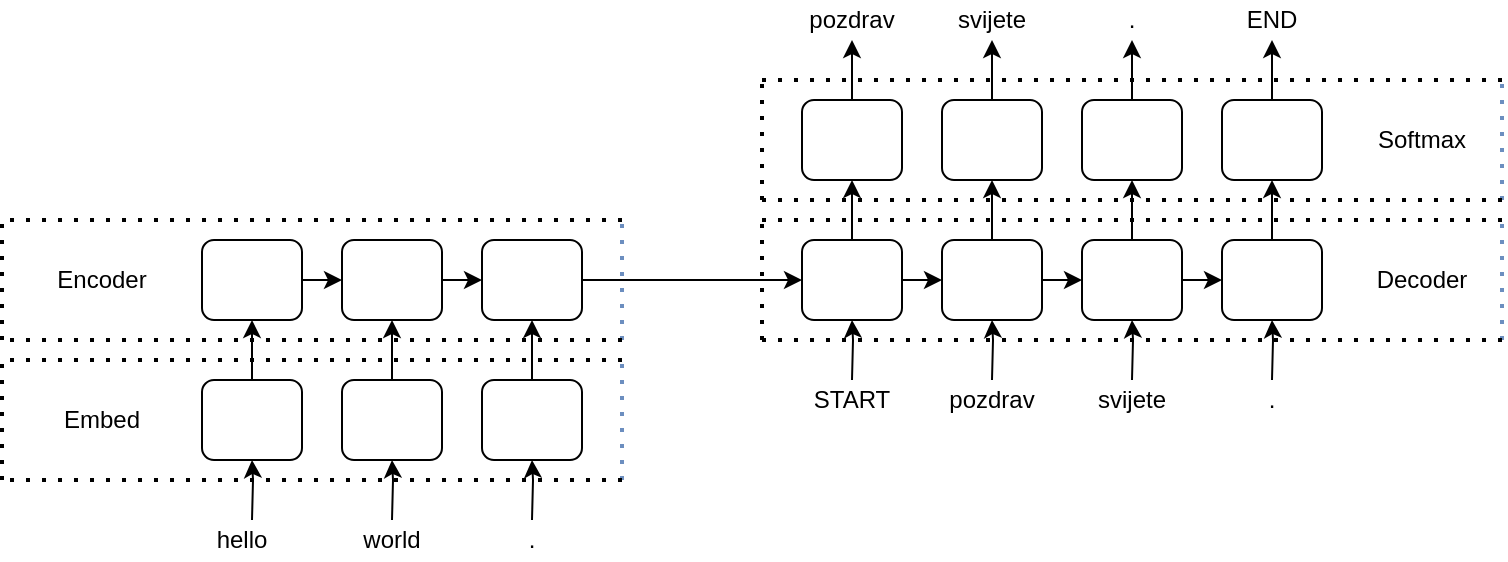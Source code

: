 <mxfile version="14.8.0" type="github">
  <diagram id="6FSRVtxVRcEEBNHckEEs" name="Page-1">
    <mxGraphModel dx="1186" dy="723" grid="1" gridSize="10" guides="1" tooltips="1" connect="1" arrows="1" fold="1" page="1" pageScale="1" pageWidth="850" pageHeight="1100" background="none" math="0" shadow="0">
      <root>
        <mxCell id="0" />
        <mxCell id="1" parent="0" />
        <mxCell id="2F-gl6-apiIcSs8wgxTY-1" value="" style="rounded=1;whiteSpace=wrap;html=1;" parent="1" vertex="1">
          <mxGeometry x="110" y="360" width="50" height="40" as="geometry" />
        </mxCell>
        <mxCell id="2F-gl6-apiIcSs8wgxTY-10" value="" style="edgeStyle=orthogonalEdgeStyle;rounded=0;orthogonalLoop=1;jettySize=auto;html=1;exitX=0.5;exitY=0;exitDx=0;exitDy=0;" parent="1" source="2F-gl6-apiIcSs8wgxTY-25" target="2F-gl6-apiIcSs8wgxTY-1" edge="1">
          <mxGeometry relative="1" as="geometry">
            <mxPoint x="150" y="430" as="sourcePoint" />
          </mxGeometry>
        </mxCell>
        <mxCell id="2F-gl6-apiIcSs8wgxTY-7" value="" style="endArrow=none;dashed=1;html=1;dashPattern=1 3;strokeWidth=2;fillColor=#dae8fc;strokeColor=#6c8ebf;" parent="1" edge="1">
          <mxGeometry width="50" height="50" relative="1" as="geometry">
            <mxPoint x="320" y="410" as="sourcePoint" />
            <mxPoint x="320" y="350" as="targetPoint" />
          </mxGeometry>
        </mxCell>
        <mxCell id="2F-gl6-apiIcSs8wgxTY-8" value="" style="endArrow=none;dashed=1;html=1;dashPattern=1 3;strokeWidth=2;" parent="1" edge="1">
          <mxGeometry width="50" height="50" relative="1" as="geometry">
            <mxPoint x="320" y="350" as="sourcePoint" />
            <mxPoint x="10" y="350" as="targetPoint" />
            <Array as="points">
              <mxPoint x="240" y="350" />
            </Array>
          </mxGeometry>
        </mxCell>
        <mxCell id="2F-gl6-apiIcSs8wgxTY-14" value="" style="endArrow=none;dashed=1;html=1;dashPattern=1 3;strokeWidth=2;" parent="1" edge="1">
          <mxGeometry width="50" height="50" relative="1" as="geometry">
            <mxPoint x="320" y="410" as="sourcePoint" />
            <mxPoint x="10" y="410" as="targetPoint" />
          </mxGeometry>
        </mxCell>
        <mxCell id="2F-gl6-apiIcSs8wgxTY-15" value="" style="endArrow=none;dashed=1;html=1;dashPattern=1 3;strokeWidth=2;" parent="1" edge="1">
          <mxGeometry width="50" height="50" relative="1" as="geometry">
            <mxPoint x="10" y="410" as="sourcePoint" />
            <mxPoint x="10" y="350" as="targetPoint" />
            <Array as="points">
              <mxPoint x="10" y="380" />
            </Array>
          </mxGeometry>
        </mxCell>
        <mxCell id="2F-gl6-apiIcSs8wgxTY-24" value="Encoder" style="text;html=1;strokeColor=none;fillColor=none;align=center;verticalAlign=middle;whiteSpace=wrap;rounded=0;" parent="1" vertex="1">
          <mxGeometry x="20" y="370" width="80" height="20" as="geometry" />
        </mxCell>
        <mxCell id="2F-gl6-apiIcSs8wgxTY-25" value="" style="rounded=1;whiteSpace=wrap;html=1;" parent="1" vertex="1">
          <mxGeometry x="110" y="430" width="50" height="40" as="geometry" />
        </mxCell>
        <mxCell id="2F-gl6-apiIcSs8wgxTY-28" value="" style="edgeStyle=orthogonalEdgeStyle;rounded=0;orthogonalLoop=1;jettySize=auto;html=1;" parent="1" target="2F-gl6-apiIcSs8wgxTY-25" edge="1">
          <mxGeometry relative="1" as="geometry">
            <mxPoint x="135" y="500" as="sourcePoint" />
          </mxGeometry>
        </mxCell>
        <mxCell id="2F-gl6-apiIcSs8wgxTY-31" value="" style="endArrow=none;dashed=1;html=1;dashPattern=1 3;strokeWidth=2;fillColor=#dae8fc;strokeColor=#6c8ebf;" parent="1" edge="1">
          <mxGeometry width="50" height="50" relative="1" as="geometry">
            <mxPoint x="320" y="480" as="sourcePoint" />
            <mxPoint x="320" y="420" as="targetPoint" />
          </mxGeometry>
        </mxCell>
        <mxCell id="2F-gl6-apiIcSs8wgxTY-32" value="" style="endArrow=none;dashed=1;html=1;dashPattern=1 3;strokeWidth=2;" parent="1" edge="1">
          <mxGeometry width="50" height="50" relative="1" as="geometry">
            <mxPoint x="320" y="420" as="sourcePoint" />
            <mxPoint x="10" y="420" as="targetPoint" />
            <Array as="points">
              <mxPoint x="240" y="420" />
            </Array>
          </mxGeometry>
        </mxCell>
        <mxCell id="2F-gl6-apiIcSs8wgxTY-33" value="" style="endArrow=none;dashed=1;html=1;dashPattern=1 3;strokeWidth=2;" parent="1" edge="1">
          <mxGeometry width="50" height="50" relative="1" as="geometry">
            <mxPoint x="320" y="480" as="sourcePoint" />
            <mxPoint x="10" y="480" as="targetPoint" />
          </mxGeometry>
        </mxCell>
        <mxCell id="2F-gl6-apiIcSs8wgxTY-34" value="" style="endArrow=none;dashed=1;html=1;dashPattern=1 3;strokeWidth=2;" parent="1" edge="1">
          <mxGeometry width="50" height="50" relative="1" as="geometry">
            <mxPoint x="10" y="480" as="sourcePoint" />
            <mxPoint x="10" y="420" as="targetPoint" />
            <Array as="points">
              <mxPoint x="10" y="450" />
            </Array>
          </mxGeometry>
        </mxCell>
        <mxCell id="2F-gl6-apiIcSs8wgxTY-35" value="Embed" style="text;html=1;strokeColor=none;fillColor=none;align=center;verticalAlign=middle;whiteSpace=wrap;rounded=0;" parent="1" vertex="1">
          <mxGeometry x="20" y="440" width="80" height="20" as="geometry" />
        </mxCell>
        <mxCell id="raFE9WvMCpzrq_xkpyY--26" value="" style="rounded=1;whiteSpace=wrap;html=1;" parent="1" vertex="1">
          <mxGeometry x="180" y="360" width="50" height="40" as="geometry" />
        </mxCell>
        <mxCell id="raFE9WvMCpzrq_xkpyY--27" value="" style="edgeStyle=orthogonalEdgeStyle;rounded=0;orthogonalLoop=1;jettySize=auto;html=1;exitX=0.5;exitY=0;exitDx=0;exitDy=0;" parent="1" source="raFE9WvMCpzrq_xkpyY--28" target="raFE9WvMCpzrq_xkpyY--26" edge="1">
          <mxGeometry relative="1" as="geometry">
            <mxPoint x="220" y="430" as="sourcePoint" />
          </mxGeometry>
        </mxCell>
        <mxCell id="raFE9WvMCpzrq_xkpyY--28" value="" style="rounded=1;whiteSpace=wrap;html=1;" parent="1" vertex="1">
          <mxGeometry x="180" y="430" width="50" height="40" as="geometry" />
        </mxCell>
        <mxCell id="raFE9WvMCpzrq_xkpyY--29" value="" style="edgeStyle=orthogonalEdgeStyle;rounded=0;orthogonalLoop=1;jettySize=auto;html=1;" parent="1" target="raFE9WvMCpzrq_xkpyY--28" edge="1">
          <mxGeometry relative="1" as="geometry">
            <mxPoint x="205" y="500" as="sourcePoint" />
          </mxGeometry>
        </mxCell>
        <mxCell id="raFE9WvMCpzrq_xkpyY--30" value="" style="rounded=1;whiteSpace=wrap;html=1;" parent="1" vertex="1">
          <mxGeometry x="250" y="360" width="50" height="40" as="geometry" />
        </mxCell>
        <mxCell id="raFE9WvMCpzrq_xkpyY--31" value="" style="edgeStyle=orthogonalEdgeStyle;rounded=0;orthogonalLoop=1;jettySize=auto;html=1;exitX=0.5;exitY=0;exitDx=0;exitDy=0;" parent="1" source="raFE9WvMCpzrq_xkpyY--32" target="raFE9WvMCpzrq_xkpyY--30" edge="1">
          <mxGeometry relative="1" as="geometry">
            <mxPoint x="290" y="430" as="sourcePoint" />
          </mxGeometry>
        </mxCell>
        <mxCell id="raFE9WvMCpzrq_xkpyY--32" value="" style="rounded=1;whiteSpace=wrap;html=1;" parent="1" vertex="1">
          <mxGeometry x="250" y="430" width="50" height="40" as="geometry" />
        </mxCell>
        <mxCell id="raFE9WvMCpzrq_xkpyY--33" value="" style="edgeStyle=orthogonalEdgeStyle;rounded=0;orthogonalLoop=1;jettySize=auto;html=1;" parent="1" target="raFE9WvMCpzrq_xkpyY--32" edge="1">
          <mxGeometry relative="1" as="geometry">
            <mxPoint x="275" y="500" as="sourcePoint" />
          </mxGeometry>
        </mxCell>
        <mxCell id="raFE9WvMCpzrq_xkpyY--34" value="" style="endArrow=classic;html=1;exitX=1;exitY=0.5;exitDx=0;exitDy=0;entryX=0;entryY=0.5;entryDx=0;entryDy=0;" parent="1" source="2F-gl6-apiIcSs8wgxTY-1" target="raFE9WvMCpzrq_xkpyY--26" edge="1">
          <mxGeometry width="50" height="50" relative="1" as="geometry">
            <mxPoint x="400" y="570" as="sourcePoint" />
            <mxPoint x="450" y="520" as="targetPoint" />
          </mxGeometry>
        </mxCell>
        <mxCell id="raFE9WvMCpzrq_xkpyY--36" value="" style="endArrow=classic;html=1;exitX=1;exitY=0.5;exitDx=0;exitDy=0;entryX=0;entryY=0.5;entryDx=0;entryDy=0;" parent="1" source="raFE9WvMCpzrq_xkpyY--26" target="raFE9WvMCpzrq_xkpyY--30" edge="1">
          <mxGeometry width="50" height="50" relative="1" as="geometry">
            <mxPoint x="400" y="570" as="sourcePoint" />
            <mxPoint x="450" y="520" as="targetPoint" />
          </mxGeometry>
        </mxCell>
        <mxCell id="raFE9WvMCpzrq_xkpyY--37" value="" style="rounded=1;whiteSpace=wrap;html=1;" parent="1" vertex="1">
          <mxGeometry x="410" y="290" width="50" height="40" as="geometry" />
        </mxCell>
        <mxCell id="raFE9WvMCpzrq_xkpyY--38" value="" style="edgeStyle=orthogonalEdgeStyle;rounded=0;orthogonalLoop=1;jettySize=auto;html=1;exitX=0.5;exitY=0;exitDx=0;exitDy=0;" parent="1" source="raFE9WvMCpzrq_xkpyY--44" target="raFE9WvMCpzrq_xkpyY--37" edge="1">
          <mxGeometry relative="1" as="geometry">
            <mxPoint x="450" y="360" as="sourcePoint" />
          </mxGeometry>
        </mxCell>
        <mxCell id="raFE9WvMCpzrq_xkpyY--39" value="" style="endArrow=none;dashed=1;html=1;dashPattern=1 3;strokeWidth=2;fillColor=#dae8fc;strokeColor=#6c8ebf;" parent="1" edge="1">
          <mxGeometry width="50" height="50" relative="1" as="geometry">
            <mxPoint x="760" y="340" as="sourcePoint" />
            <mxPoint x="760" y="280" as="targetPoint" />
          </mxGeometry>
        </mxCell>
        <mxCell id="raFE9WvMCpzrq_xkpyY--40" value="" style="endArrow=none;dashed=1;html=1;dashPattern=1 3;strokeWidth=2;" parent="1" edge="1">
          <mxGeometry width="50" height="50" relative="1" as="geometry">
            <mxPoint x="760" y="280" as="sourcePoint" />
            <mxPoint x="390" y="280" as="targetPoint" />
            <Array as="points">
              <mxPoint x="620" y="280" />
            </Array>
          </mxGeometry>
        </mxCell>
        <mxCell id="raFE9WvMCpzrq_xkpyY--41" value="" style="endArrow=none;dashed=1;html=1;dashPattern=1 3;strokeWidth=2;" parent="1" edge="1">
          <mxGeometry width="50" height="50" relative="1" as="geometry">
            <mxPoint x="760" y="340" as="sourcePoint" />
            <mxPoint x="390" y="340" as="targetPoint" />
          </mxGeometry>
        </mxCell>
        <mxCell id="raFE9WvMCpzrq_xkpyY--42" value="" style="endArrow=none;dashed=1;html=1;dashPattern=1 3;strokeWidth=2;" parent="1" edge="1">
          <mxGeometry width="50" height="50" relative="1" as="geometry">
            <mxPoint x="390" y="340" as="sourcePoint" />
            <mxPoint x="390" y="280" as="targetPoint" />
            <Array as="points">
              <mxPoint x="390" y="310" />
            </Array>
          </mxGeometry>
        </mxCell>
        <mxCell id="raFE9WvMCpzrq_xkpyY--44" value="" style="rounded=1;whiteSpace=wrap;html=1;" parent="1" vertex="1">
          <mxGeometry x="410" y="360" width="50" height="40" as="geometry" />
        </mxCell>
        <mxCell id="raFE9WvMCpzrq_xkpyY--45" value="" style="edgeStyle=orthogonalEdgeStyle;rounded=0;orthogonalLoop=1;jettySize=auto;html=1;" parent="1" target="raFE9WvMCpzrq_xkpyY--44" edge="1">
          <mxGeometry relative="1" as="geometry">
            <mxPoint x="435" y="430" as="sourcePoint" />
          </mxGeometry>
        </mxCell>
        <mxCell id="raFE9WvMCpzrq_xkpyY--46" value="" style="endArrow=none;dashed=1;html=1;dashPattern=1 3;strokeWidth=2;fillColor=#dae8fc;strokeColor=#6c8ebf;" parent="1" edge="1">
          <mxGeometry width="50" height="50" relative="1" as="geometry">
            <mxPoint x="760" y="410" as="sourcePoint" />
            <mxPoint x="760" y="350" as="targetPoint" />
          </mxGeometry>
        </mxCell>
        <mxCell id="raFE9WvMCpzrq_xkpyY--47" value="" style="endArrow=none;dashed=1;html=1;dashPattern=1 3;strokeWidth=2;" parent="1" edge="1">
          <mxGeometry width="50" height="50" relative="1" as="geometry">
            <mxPoint x="760" y="350" as="sourcePoint" />
            <mxPoint x="390" y="350" as="targetPoint" />
            <Array as="points">
              <mxPoint x="620" y="350" />
            </Array>
          </mxGeometry>
        </mxCell>
        <mxCell id="raFE9WvMCpzrq_xkpyY--48" value="" style="endArrow=none;dashed=1;html=1;dashPattern=1 3;strokeWidth=2;" parent="1" edge="1">
          <mxGeometry width="50" height="50" relative="1" as="geometry">
            <mxPoint x="760" y="410" as="sourcePoint" />
            <mxPoint x="390" y="410" as="targetPoint" />
          </mxGeometry>
        </mxCell>
        <mxCell id="raFE9WvMCpzrq_xkpyY--49" value="" style="endArrow=none;dashed=1;html=1;dashPattern=1 3;strokeWidth=2;" parent="1" edge="1">
          <mxGeometry width="50" height="50" relative="1" as="geometry">
            <mxPoint x="390" y="410" as="sourcePoint" />
            <mxPoint x="390" y="350" as="targetPoint" />
            <Array as="points">
              <mxPoint x="390" y="380" />
            </Array>
          </mxGeometry>
        </mxCell>
        <mxCell id="raFE9WvMCpzrq_xkpyY--51" value="" style="rounded=1;whiteSpace=wrap;html=1;" parent="1" vertex="1">
          <mxGeometry x="480" y="290" width="50" height="40" as="geometry" />
        </mxCell>
        <mxCell id="raFE9WvMCpzrq_xkpyY--52" value="" style="edgeStyle=orthogonalEdgeStyle;rounded=0;orthogonalLoop=1;jettySize=auto;html=1;exitX=0.5;exitY=0;exitDx=0;exitDy=0;" parent="1" source="raFE9WvMCpzrq_xkpyY--53" target="raFE9WvMCpzrq_xkpyY--51" edge="1">
          <mxGeometry relative="1" as="geometry">
            <mxPoint x="520" y="360" as="sourcePoint" />
          </mxGeometry>
        </mxCell>
        <mxCell id="raFE9WvMCpzrq_xkpyY--53" value="" style="rounded=1;whiteSpace=wrap;html=1;" parent="1" vertex="1">
          <mxGeometry x="480" y="360" width="50" height="40" as="geometry" />
        </mxCell>
        <mxCell id="raFE9WvMCpzrq_xkpyY--54" value="" style="edgeStyle=orthogonalEdgeStyle;rounded=0;orthogonalLoop=1;jettySize=auto;html=1;" parent="1" target="raFE9WvMCpzrq_xkpyY--53" edge="1">
          <mxGeometry relative="1" as="geometry">
            <mxPoint x="505" y="430" as="sourcePoint" />
          </mxGeometry>
        </mxCell>
        <mxCell id="raFE9WvMCpzrq_xkpyY--55" value="" style="rounded=1;whiteSpace=wrap;html=1;" parent="1" vertex="1">
          <mxGeometry x="550" y="290" width="50" height="40" as="geometry" />
        </mxCell>
        <mxCell id="raFE9WvMCpzrq_xkpyY--56" value="" style="edgeStyle=orthogonalEdgeStyle;rounded=0;orthogonalLoop=1;jettySize=auto;html=1;exitX=0.5;exitY=0;exitDx=0;exitDy=0;" parent="1" source="raFE9WvMCpzrq_xkpyY--57" target="raFE9WvMCpzrq_xkpyY--55" edge="1">
          <mxGeometry relative="1" as="geometry">
            <mxPoint x="590" y="360" as="sourcePoint" />
          </mxGeometry>
        </mxCell>
        <mxCell id="raFE9WvMCpzrq_xkpyY--57" value="" style="rounded=1;whiteSpace=wrap;html=1;" parent="1" vertex="1">
          <mxGeometry x="550" y="360" width="50" height="40" as="geometry" />
        </mxCell>
        <mxCell id="raFE9WvMCpzrq_xkpyY--58" value="" style="edgeStyle=orthogonalEdgeStyle;rounded=0;orthogonalLoop=1;jettySize=auto;html=1;" parent="1" target="raFE9WvMCpzrq_xkpyY--57" edge="1">
          <mxGeometry relative="1" as="geometry">
            <mxPoint x="575" y="430" as="sourcePoint" />
          </mxGeometry>
        </mxCell>
        <mxCell id="raFE9WvMCpzrq_xkpyY--62" value="" style="rounded=1;whiteSpace=wrap;html=1;" parent="1" vertex="1">
          <mxGeometry x="620" y="290" width="50" height="40" as="geometry" />
        </mxCell>
        <mxCell id="raFE9WvMCpzrq_xkpyY--63" value="" style="edgeStyle=orthogonalEdgeStyle;rounded=0;orthogonalLoop=1;jettySize=auto;html=1;exitX=0.5;exitY=0;exitDx=0;exitDy=0;" parent="1" source="raFE9WvMCpzrq_xkpyY--64" target="raFE9WvMCpzrq_xkpyY--62" edge="1">
          <mxGeometry relative="1" as="geometry">
            <mxPoint x="660" y="360" as="sourcePoint" />
          </mxGeometry>
        </mxCell>
        <mxCell id="raFE9WvMCpzrq_xkpyY--64" value="" style="rounded=1;whiteSpace=wrap;html=1;" parent="1" vertex="1">
          <mxGeometry x="620" y="360" width="50" height="40" as="geometry" />
        </mxCell>
        <mxCell id="raFE9WvMCpzrq_xkpyY--65" value="" style="edgeStyle=orthogonalEdgeStyle;rounded=0;orthogonalLoop=1;jettySize=auto;html=1;" parent="1" target="raFE9WvMCpzrq_xkpyY--64" edge="1">
          <mxGeometry relative="1" as="geometry">
            <mxPoint x="645" y="430" as="sourcePoint" />
          </mxGeometry>
        </mxCell>
        <mxCell id="raFE9WvMCpzrq_xkpyY--67" value="Decoder" style="text;html=1;strokeColor=none;fillColor=none;align=center;verticalAlign=middle;whiteSpace=wrap;rounded=0;" parent="1" vertex="1">
          <mxGeometry x="680" y="370" width="80" height="20" as="geometry" />
        </mxCell>
        <mxCell id="raFE9WvMCpzrq_xkpyY--68" value="" style="endArrow=classic;html=1;exitX=1;exitY=0.5;exitDx=0;exitDy=0;entryX=0;entryY=0.5;entryDx=0;entryDy=0;" parent="1" source="raFE9WvMCpzrq_xkpyY--30" target="raFE9WvMCpzrq_xkpyY--44" edge="1">
          <mxGeometry width="50" height="50" relative="1" as="geometry">
            <mxPoint x="400" y="570" as="sourcePoint" />
            <mxPoint x="450" y="520" as="targetPoint" />
          </mxGeometry>
        </mxCell>
        <mxCell id="raFE9WvMCpzrq_xkpyY--69" value="" style="endArrow=classic;html=1;exitX=1;exitY=0.5;exitDx=0;exitDy=0;entryX=0;entryY=0.5;entryDx=0;entryDy=0;" parent="1" source="raFE9WvMCpzrq_xkpyY--44" target="raFE9WvMCpzrq_xkpyY--53" edge="1">
          <mxGeometry width="50" height="50" relative="1" as="geometry">
            <mxPoint x="400" y="570" as="sourcePoint" />
            <mxPoint x="450" y="520" as="targetPoint" />
          </mxGeometry>
        </mxCell>
        <mxCell id="raFE9WvMCpzrq_xkpyY--70" value="" style="endArrow=classic;html=1;exitX=1;exitY=0.5;exitDx=0;exitDy=0;entryX=0;entryY=0.5;entryDx=0;entryDy=0;" parent="1" source="raFE9WvMCpzrq_xkpyY--53" target="raFE9WvMCpzrq_xkpyY--57" edge="1">
          <mxGeometry width="50" height="50" relative="1" as="geometry">
            <mxPoint x="400" y="570" as="sourcePoint" />
            <mxPoint x="450" y="520" as="targetPoint" />
          </mxGeometry>
        </mxCell>
        <mxCell id="raFE9WvMCpzrq_xkpyY--71" value="" style="endArrow=classic;html=1;entryX=0;entryY=0.5;entryDx=0;entryDy=0;exitX=1;exitY=0.5;exitDx=0;exitDy=0;" parent="1" source="raFE9WvMCpzrq_xkpyY--57" target="raFE9WvMCpzrq_xkpyY--64" edge="1">
          <mxGeometry width="50" height="50" relative="1" as="geometry">
            <mxPoint x="400" y="570" as="sourcePoint" />
            <mxPoint x="450" y="520" as="targetPoint" />
          </mxGeometry>
        </mxCell>
        <mxCell id="raFE9WvMCpzrq_xkpyY--72" value="" style="endArrow=classic;html=1;exitX=0.5;exitY=0;exitDx=0;exitDy=0;" parent="1" source="raFE9WvMCpzrq_xkpyY--37" edge="1">
          <mxGeometry width="50" height="50" relative="1" as="geometry">
            <mxPoint x="400" y="570" as="sourcePoint" />
            <mxPoint x="435" y="260" as="targetPoint" />
          </mxGeometry>
        </mxCell>
        <mxCell id="raFE9WvMCpzrq_xkpyY--73" value="Softmax" style="text;html=1;strokeColor=none;fillColor=none;align=center;verticalAlign=middle;whiteSpace=wrap;rounded=0;" parent="1" vertex="1">
          <mxGeometry x="680" y="300" width="80" height="20" as="geometry" />
        </mxCell>
        <mxCell id="raFE9WvMCpzrq_xkpyY--74" value="" style="endArrow=classic;html=1;exitX=0.5;exitY=0;exitDx=0;exitDy=0;" parent="1" source="raFE9WvMCpzrq_xkpyY--51" edge="1">
          <mxGeometry width="50" height="50" relative="1" as="geometry">
            <mxPoint x="400" y="570" as="sourcePoint" />
            <mxPoint x="505" y="260" as="targetPoint" />
          </mxGeometry>
        </mxCell>
        <mxCell id="raFE9WvMCpzrq_xkpyY--75" value="" style="endArrow=classic;html=1;exitX=0.5;exitY=0;exitDx=0;exitDy=0;" parent="1" source="raFE9WvMCpzrq_xkpyY--55" edge="1">
          <mxGeometry width="50" height="50" relative="1" as="geometry">
            <mxPoint x="400" y="570" as="sourcePoint" />
            <mxPoint x="575" y="260" as="targetPoint" />
          </mxGeometry>
        </mxCell>
        <mxCell id="raFE9WvMCpzrq_xkpyY--76" value="" style="endArrow=classic;html=1;exitX=0.5;exitY=0;exitDx=0;exitDy=0;" parent="1" source="raFE9WvMCpzrq_xkpyY--62" edge="1">
          <mxGeometry width="50" height="50" relative="1" as="geometry">
            <mxPoint x="400" y="570" as="sourcePoint" />
            <mxPoint x="645" y="260" as="targetPoint" />
          </mxGeometry>
        </mxCell>
        <mxCell id="grCR3YSzsjZ9s8liv35b-1" value="hello" style="text;html=1;strokeColor=none;fillColor=none;align=center;verticalAlign=middle;whiteSpace=wrap;rounded=0;" vertex="1" parent="1">
          <mxGeometry x="110" y="500" width="40" height="20" as="geometry" />
        </mxCell>
        <mxCell id="grCR3YSzsjZ9s8liv35b-2" value="world" style="text;html=1;strokeColor=none;fillColor=none;align=center;verticalAlign=middle;whiteSpace=wrap;rounded=0;" vertex="1" parent="1">
          <mxGeometry x="185" y="500" width="40" height="20" as="geometry" />
        </mxCell>
        <mxCell id="grCR3YSzsjZ9s8liv35b-3" value="." style="text;html=1;strokeColor=none;fillColor=none;align=center;verticalAlign=middle;whiteSpace=wrap;rounded=0;" vertex="1" parent="1">
          <mxGeometry x="255" y="500" width="40" height="20" as="geometry" />
        </mxCell>
        <mxCell id="grCR3YSzsjZ9s8liv35b-4" value="START" style="text;html=1;strokeColor=none;fillColor=none;align=center;verticalAlign=middle;whiteSpace=wrap;rounded=0;" vertex="1" parent="1">
          <mxGeometry x="415" y="430" width="40" height="20" as="geometry" />
        </mxCell>
        <mxCell id="grCR3YSzsjZ9s8liv35b-6" value="pozdrav" style="text;html=1;strokeColor=none;fillColor=none;align=center;verticalAlign=middle;whiteSpace=wrap;rounded=0;" vertex="1" parent="1">
          <mxGeometry x="485" y="430" width="40" height="20" as="geometry" />
        </mxCell>
        <mxCell id="grCR3YSzsjZ9s8liv35b-7" value="svijete" style="text;html=1;strokeColor=none;fillColor=none;align=center;verticalAlign=middle;whiteSpace=wrap;rounded=0;" vertex="1" parent="1">
          <mxGeometry x="555" y="430" width="40" height="20" as="geometry" />
        </mxCell>
        <mxCell id="grCR3YSzsjZ9s8liv35b-8" value="." style="text;html=1;strokeColor=none;fillColor=none;align=center;verticalAlign=middle;whiteSpace=wrap;rounded=0;" vertex="1" parent="1">
          <mxGeometry x="625" y="430" width="40" height="20" as="geometry" />
        </mxCell>
        <mxCell id="grCR3YSzsjZ9s8liv35b-9" value="pozdrav" style="text;html=1;strokeColor=none;fillColor=none;align=center;verticalAlign=middle;whiteSpace=wrap;rounded=0;" vertex="1" parent="1">
          <mxGeometry x="415" y="240" width="40" height="20" as="geometry" />
        </mxCell>
        <mxCell id="grCR3YSzsjZ9s8liv35b-10" value="svijete" style="text;html=1;strokeColor=none;fillColor=none;align=center;verticalAlign=middle;whiteSpace=wrap;rounded=0;" vertex="1" parent="1">
          <mxGeometry x="485" y="240" width="40" height="20" as="geometry" />
        </mxCell>
        <mxCell id="grCR3YSzsjZ9s8liv35b-11" value="." style="text;html=1;strokeColor=none;fillColor=none;align=center;verticalAlign=middle;whiteSpace=wrap;rounded=0;" vertex="1" parent="1">
          <mxGeometry x="555" y="240" width="40" height="20" as="geometry" />
        </mxCell>
        <mxCell id="grCR3YSzsjZ9s8liv35b-12" value="END" style="text;html=1;strokeColor=none;fillColor=none;align=center;verticalAlign=middle;whiteSpace=wrap;rounded=0;" vertex="1" parent="1">
          <mxGeometry x="625" y="240" width="40" height="20" as="geometry" />
        </mxCell>
      </root>
    </mxGraphModel>
  </diagram>
</mxfile>
